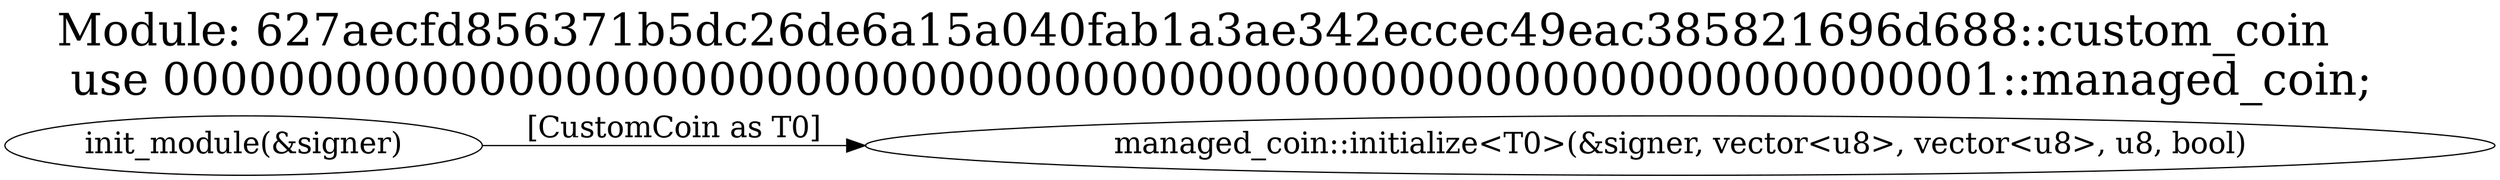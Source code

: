 
digraph G {
    label = "Module: 627aecfd856371b5dc26de6a15a040fab1a3ae342eccec49eac385821696d688::custom_coin
    use 0000000000000000000000000000000000000000000000000000000000000001::managed_coin;";
    labelloc = "t";
    labeljust = "l";
    fontsize = 36;

    graph [
	rankdir=LR,
	ranksep=1.0,
	nodesep=0.75,
	splines=true,
	concentrate=false
    ];

    node [
	shape=ellipse,
	fontsize=24
    ];

    edge [
	arrowsize=1.5
    ];

    0 [label="init_module(&signer)"];
    1 [label="managed_coin::initialize<T0>(&signer, vector<u8>, vector<u8>, u8, bool)"];
    0 -> 1 [label="[CustomCoin as T0]", fontsize=24];
}
